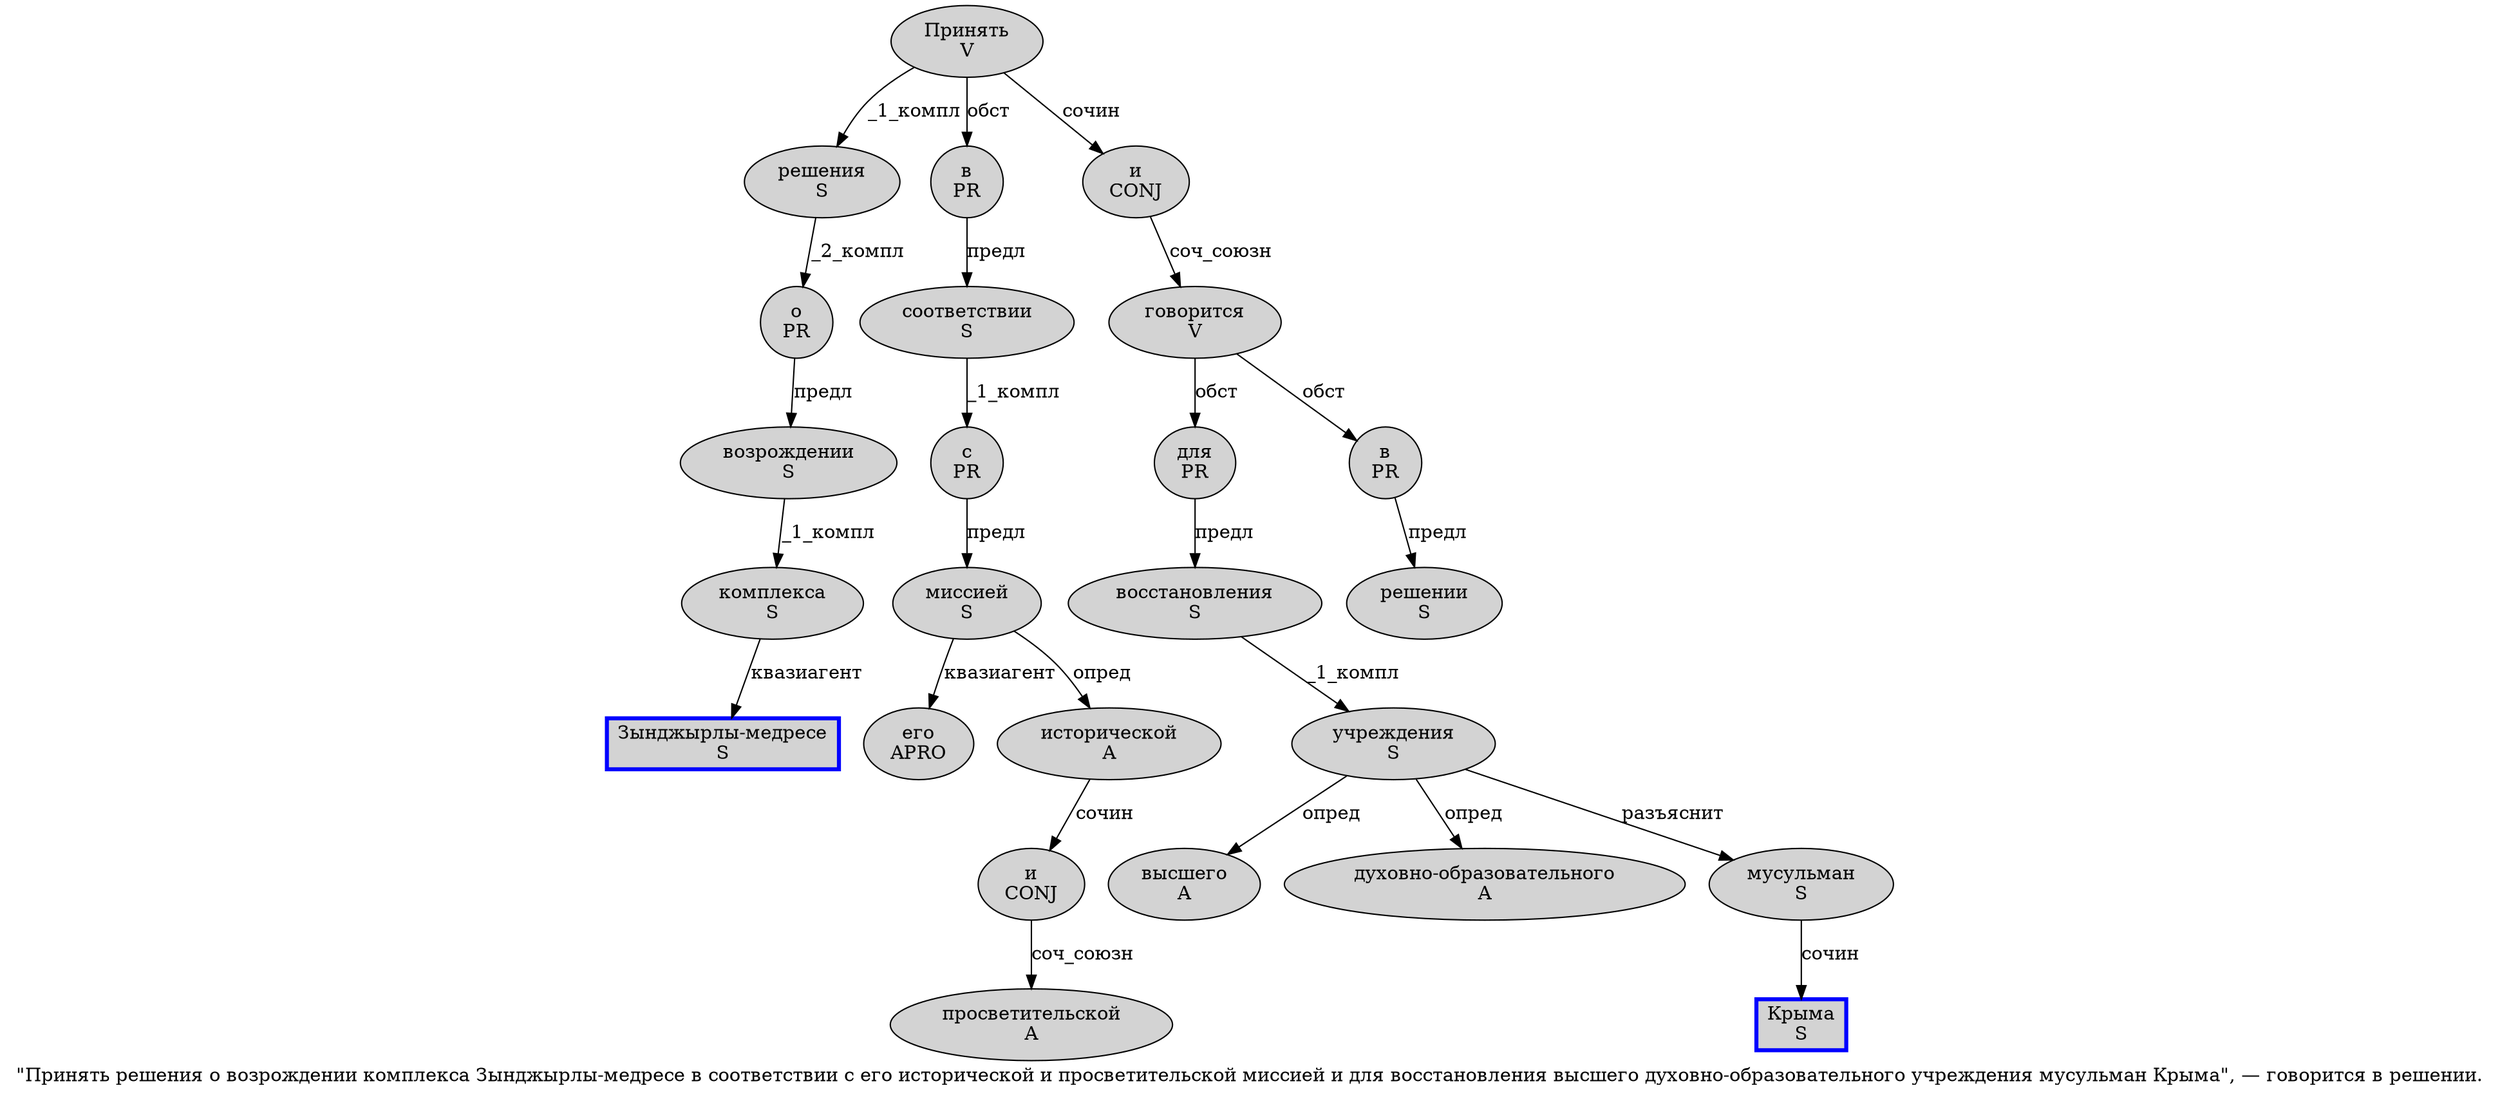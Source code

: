 digraph SENTENCE_92 {
	graph [label="\"Принять решения о возрождении комплекса Зынджырлы-медресе в соответствии с его исторической и просветительской миссией и для восстановления высшего духовно-образовательного учреждения мусульман Крыма\", — говорится в решении."]
	node [style=filled]
		1 [label="Принять
V" color="" fillcolor=lightgray penwidth=1 shape=ellipse]
		2 [label="решения
S" color="" fillcolor=lightgray penwidth=1 shape=ellipse]
		3 [label="о
PR" color="" fillcolor=lightgray penwidth=1 shape=ellipse]
		4 [label="возрождении
S" color="" fillcolor=lightgray penwidth=1 shape=ellipse]
		5 [label="комплекса
S" color="" fillcolor=lightgray penwidth=1 shape=ellipse]
		6 [label="Зынджырлы-медресе
S" color=blue fillcolor=lightgray penwidth=3 shape=box]
		7 [label="в
PR" color="" fillcolor=lightgray penwidth=1 shape=ellipse]
		8 [label="соответствии
S" color="" fillcolor=lightgray penwidth=1 shape=ellipse]
		9 [label="с
PR" color="" fillcolor=lightgray penwidth=1 shape=ellipse]
		10 [label="его
APRO" color="" fillcolor=lightgray penwidth=1 shape=ellipse]
		11 [label="исторической
A" color="" fillcolor=lightgray penwidth=1 shape=ellipse]
		12 [label="и
CONJ" color="" fillcolor=lightgray penwidth=1 shape=ellipse]
		13 [label="просветительской
A" color="" fillcolor=lightgray penwidth=1 shape=ellipse]
		14 [label="миссией
S" color="" fillcolor=lightgray penwidth=1 shape=ellipse]
		15 [label="и
CONJ" color="" fillcolor=lightgray penwidth=1 shape=ellipse]
		16 [label="для
PR" color="" fillcolor=lightgray penwidth=1 shape=ellipse]
		17 [label="восстановления
S" color="" fillcolor=lightgray penwidth=1 shape=ellipse]
		18 [label="высшего
A" color="" fillcolor=lightgray penwidth=1 shape=ellipse]
		19 [label="духовно-образовательного
A" color="" fillcolor=lightgray penwidth=1 shape=ellipse]
		20 [label="учреждения
S" color="" fillcolor=lightgray penwidth=1 shape=ellipse]
		21 [label="мусульман
S" color="" fillcolor=lightgray penwidth=1 shape=ellipse]
		22 [label="Крыма
S" color=blue fillcolor=lightgray penwidth=3 shape=box]
		26 [label="говорится
V" color="" fillcolor=lightgray penwidth=1 shape=ellipse]
		27 [label="в
PR" color="" fillcolor=lightgray penwidth=1 shape=ellipse]
		28 [label="решении
S" color="" fillcolor=lightgray penwidth=1 shape=ellipse]
			20 -> 18 [label="опред"]
			20 -> 19 [label="опред"]
			20 -> 21 [label="разъяснит"]
			21 -> 22 [label="сочин"]
			15 -> 26 [label="соч_союзн"]
			5 -> 6 [label="квазиагент"]
			4 -> 5 [label="_1_компл"]
			2 -> 3 [label="_2_компл"]
			9 -> 14 [label="предл"]
			12 -> 13 [label="соч_союзн"]
			16 -> 17 [label="предл"]
			1 -> 2 [label="_1_компл"]
			1 -> 7 [label="обст"]
			1 -> 15 [label="сочин"]
			11 -> 12 [label="сочин"]
			17 -> 20 [label="_1_компл"]
			27 -> 28 [label="предл"]
			26 -> 16 [label="обст"]
			26 -> 27 [label="обст"]
			8 -> 9 [label="_1_компл"]
			3 -> 4 [label="предл"]
			14 -> 10 [label="квазиагент"]
			14 -> 11 [label="опред"]
			7 -> 8 [label="предл"]
}